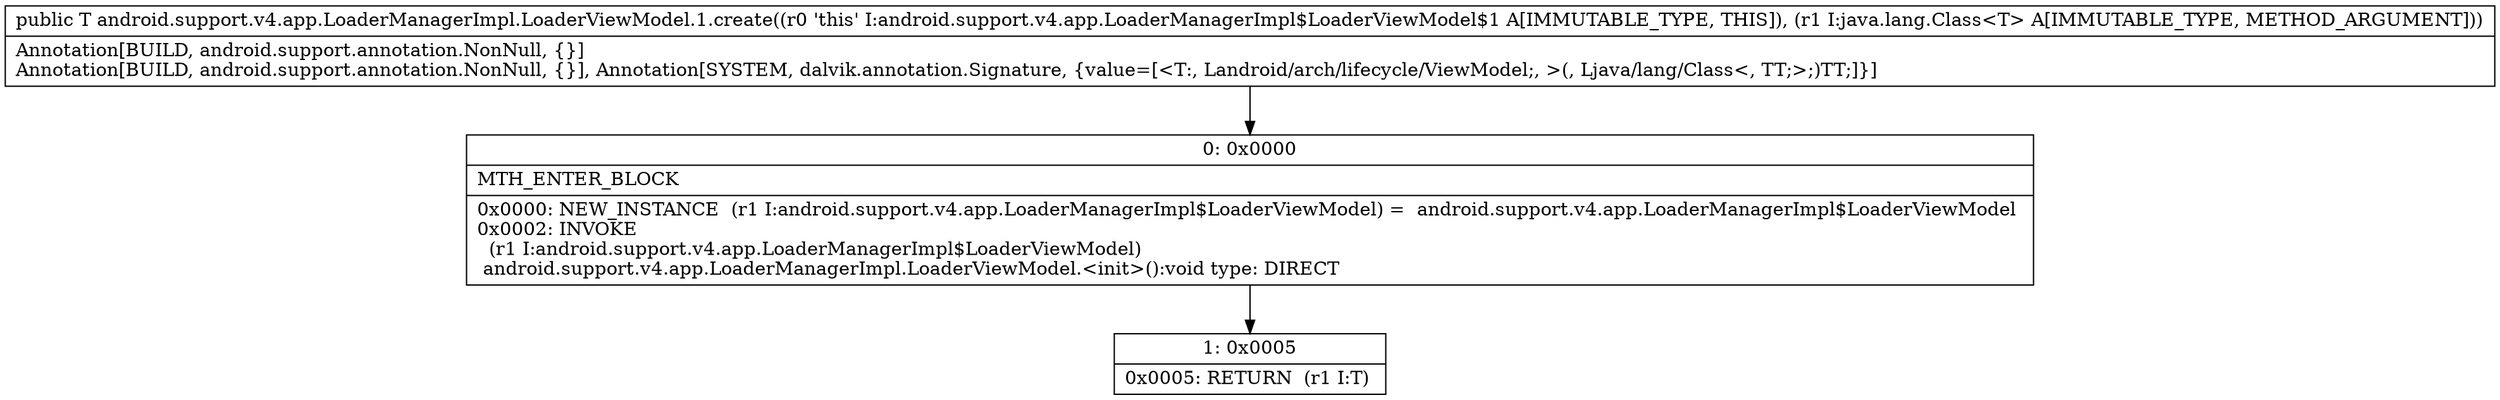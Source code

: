digraph "CFG forandroid.support.v4.app.LoaderManagerImpl.LoaderViewModel.1.create(Ljava\/lang\/Class;)Landroid\/arch\/lifecycle\/ViewModel;" {
Node_0 [shape=record,label="{0\:\ 0x0000|MTH_ENTER_BLOCK\l|0x0000: NEW_INSTANCE  (r1 I:android.support.v4.app.LoaderManagerImpl$LoaderViewModel) =  android.support.v4.app.LoaderManagerImpl$LoaderViewModel \l0x0002: INVOKE  \l  (r1 I:android.support.v4.app.LoaderManagerImpl$LoaderViewModel)\l android.support.v4.app.LoaderManagerImpl.LoaderViewModel.\<init\>():void type: DIRECT \l}"];
Node_1 [shape=record,label="{1\:\ 0x0005|0x0005: RETURN  (r1 I:T) \l}"];
MethodNode[shape=record,label="{public T android.support.v4.app.LoaderManagerImpl.LoaderViewModel.1.create((r0 'this' I:android.support.v4.app.LoaderManagerImpl$LoaderViewModel$1 A[IMMUTABLE_TYPE, THIS]), (r1 I:java.lang.Class\<T\> A[IMMUTABLE_TYPE, METHOD_ARGUMENT]))  | Annotation[BUILD, android.support.annotation.NonNull, \{\}]\lAnnotation[BUILD, android.support.annotation.NonNull, \{\}], Annotation[SYSTEM, dalvik.annotation.Signature, \{value=[\<T:, Landroid\/arch\/lifecycle\/ViewModel;, \>(, Ljava\/lang\/Class\<, TT;\>;)TT;]\}]\l}"];
MethodNode -> Node_0;
Node_0 -> Node_1;
}

